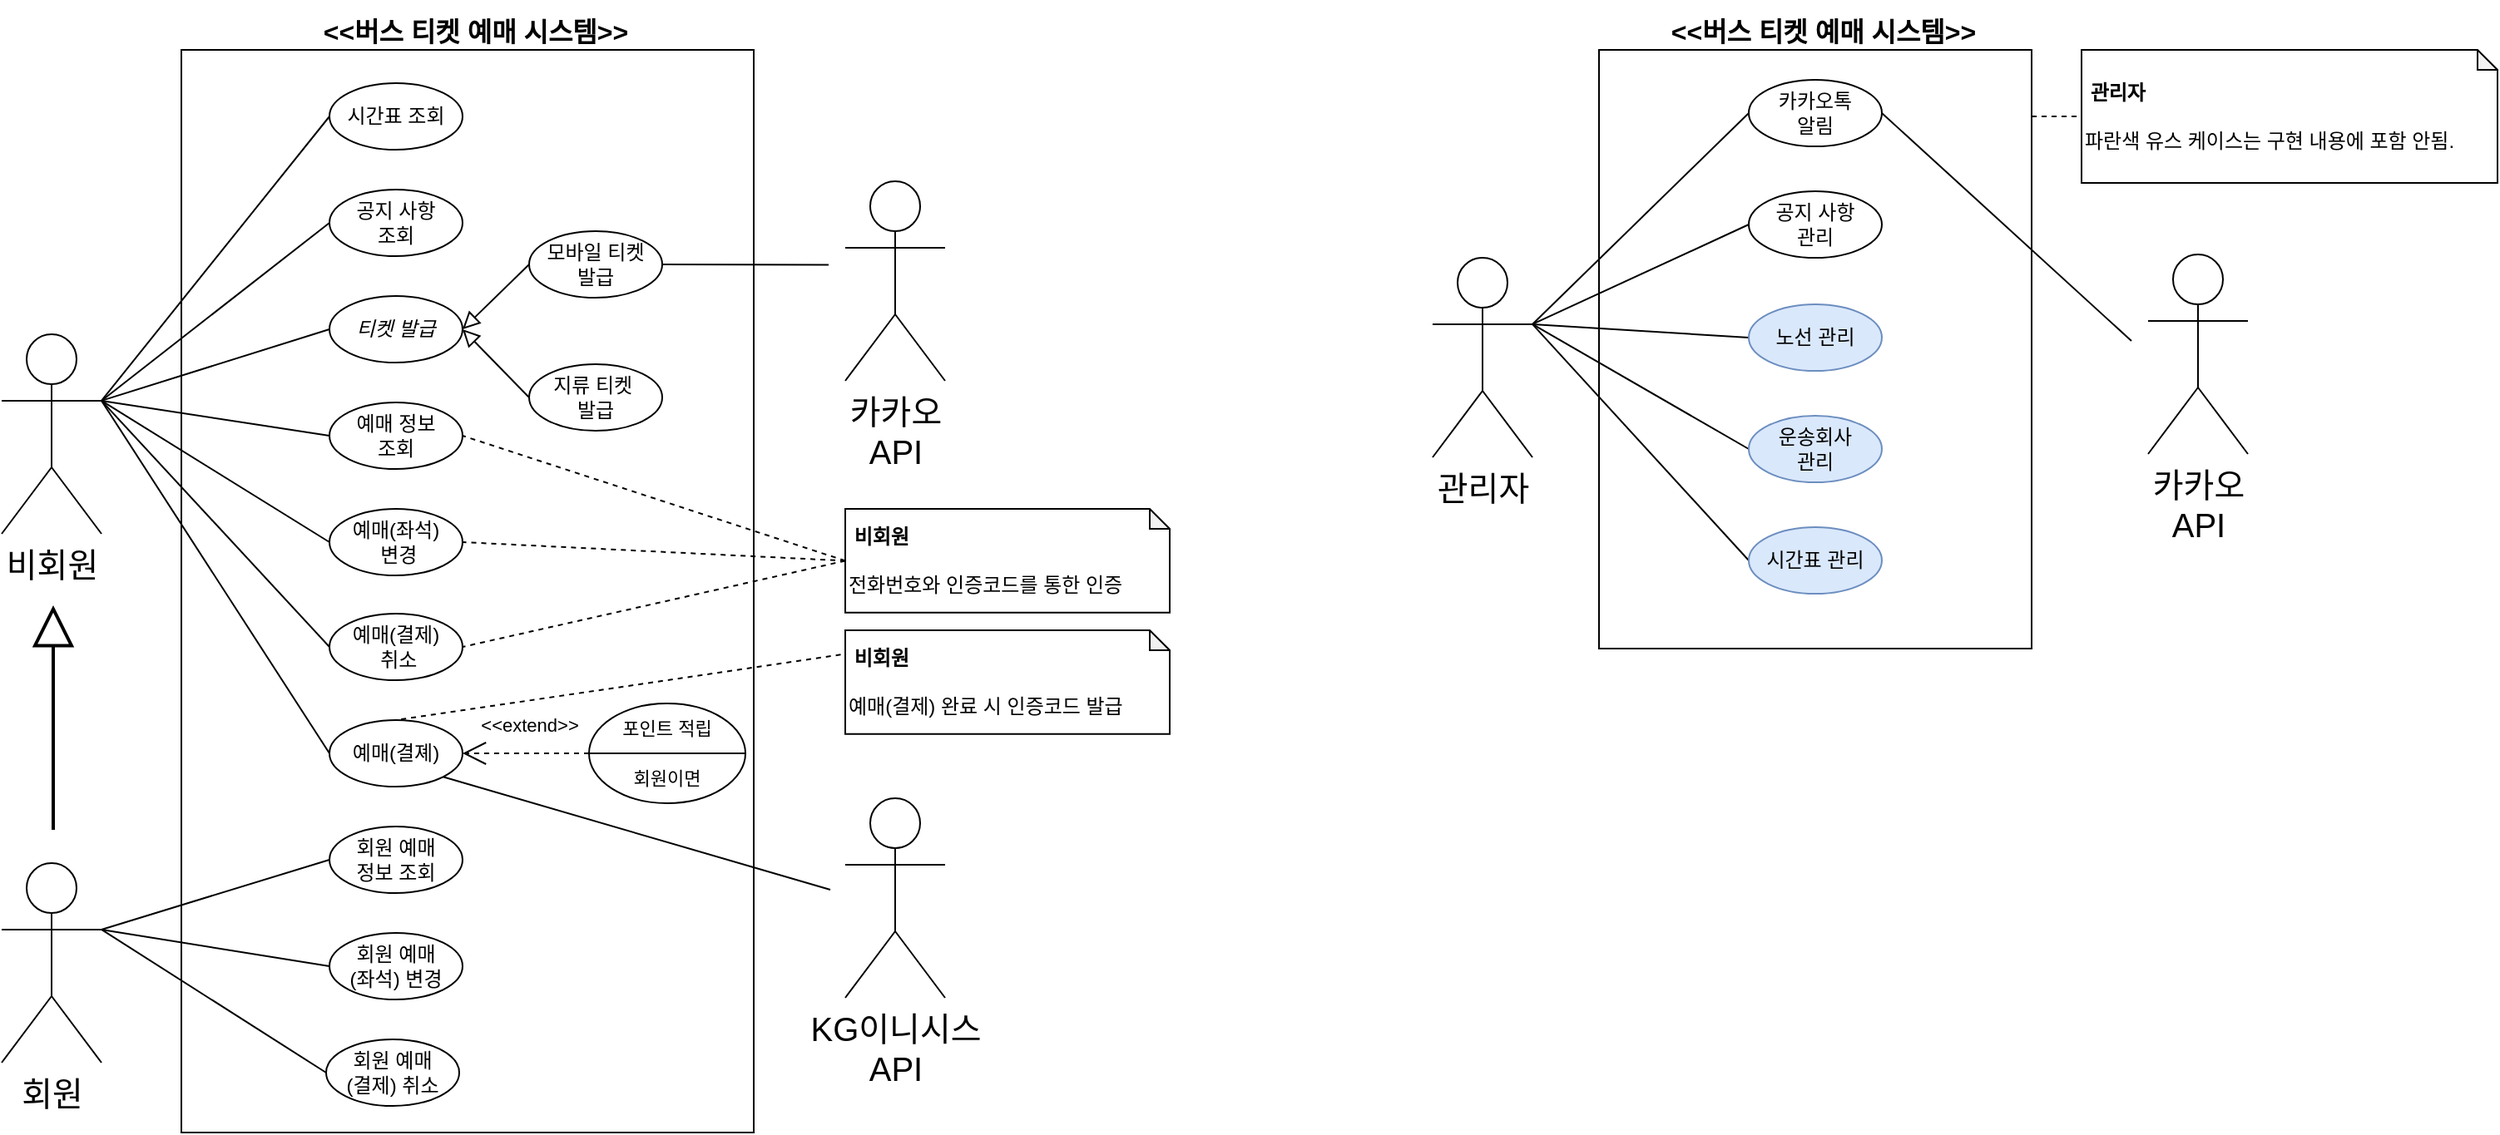 <mxfile version="22.1.11" type="github">
  <diagram name="페이지-1" id="AUHSDOZmDvJJ-M95pPlK">
    <mxGraphModel dx="1231" dy="733" grid="0" gridSize="10" guides="1" tooltips="1" connect="1" arrows="1" fold="1" page="0" pageScale="1" pageWidth="850" pageHeight="1100" math="0" shadow="0">
      <root>
        <mxCell id="0" />
        <mxCell id="1" parent="0" />
        <mxCell id="SqM2zr4Oi9O8r0nmkoWc-118" value="" style="rounded=0;whiteSpace=wrap;html=1;fontFamily=Helvetica;fontSize=11;fontColor=default;" vertex="1" parent="1">
          <mxGeometry x="1100" y="30" width="260" height="360" as="geometry" />
        </mxCell>
        <mxCell id="SqM2zr4Oi9O8r0nmkoWc-95" value="" style="rounded=0;whiteSpace=wrap;html=1;fontFamily=Helvetica;fontSize=11;fontColor=default;" vertex="1" parent="1">
          <mxGeometry x="248" y="30" width="344" height="651" as="geometry" />
        </mxCell>
        <mxCell id="SqM2zr4Oi9O8r0nmkoWc-30" style="rounded=0;orthogonalLoop=1;jettySize=auto;html=1;exitX=1;exitY=0.333;exitDx=0;exitDy=0;exitPerimeter=0;entryX=0;entryY=0.5;entryDx=0;entryDy=0;endArrow=none;endFill=0;" edge="1" parent="1" source="_ve195dAB9mzk3Xjmjc2-1" target="SqM2zr4Oi9O8r0nmkoWc-19">
          <mxGeometry relative="1" as="geometry" />
        </mxCell>
        <mxCell id="SqM2zr4Oi9O8r0nmkoWc-38" style="rounded=0;orthogonalLoop=1;jettySize=auto;html=1;exitX=1;exitY=0.333;exitDx=0;exitDy=0;exitPerimeter=0;entryX=0;entryY=0.5;entryDx=0;entryDy=0;endArrow=none;endFill=0;" edge="1" parent="1" source="_ve195dAB9mzk3Xjmjc2-1" target="SqM2zr4Oi9O8r0nmkoWc-4">
          <mxGeometry relative="1" as="geometry" />
        </mxCell>
        <mxCell id="SqM2zr4Oi9O8r0nmkoWc-39" style="edgeStyle=none;shape=connector;rounded=0;orthogonalLoop=1;jettySize=auto;html=1;exitX=1;exitY=0.333;exitDx=0;exitDy=0;exitPerimeter=0;entryX=0;entryY=0.5;entryDx=0;entryDy=0;labelBackgroundColor=default;strokeColor=default;align=center;verticalAlign=middle;fontFamily=Helvetica;fontSize=11;fontColor=default;endArrow=none;endFill=0;" edge="1" parent="1" source="_ve195dAB9mzk3Xjmjc2-1" target="SqM2zr4Oi9O8r0nmkoWc-9">
          <mxGeometry relative="1" as="geometry" />
        </mxCell>
        <mxCell id="SqM2zr4Oi9O8r0nmkoWc-40" style="edgeStyle=none;shape=connector;rounded=0;orthogonalLoop=1;jettySize=auto;html=1;exitX=1;exitY=0.333;exitDx=0;exitDy=0;exitPerimeter=0;entryX=0;entryY=0.5;entryDx=0;entryDy=0;labelBackgroundColor=default;strokeColor=default;align=center;verticalAlign=middle;fontFamily=Helvetica;fontSize=11;fontColor=default;endArrow=none;endFill=0;" edge="1" parent="1" source="_ve195dAB9mzk3Xjmjc2-1" target="SqM2zr4Oi9O8r0nmkoWc-24">
          <mxGeometry relative="1" as="geometry" />
        </mxCell>
        <mxCell id="SqM2zr4Oi9O8r0nmkoWc-41" style="edgeStyle=none;shape=connector;rounded=0;orthogonalLoop=1;jettySize=auto;html=1;exitX=1;exitY=0.333;exitDx=0;exitDy=0;exitPerimeter=0;entryX=0;entryY=0.5;entryDx=0;entryDy=0;labelBackgroundColor=default;strokeColor=default;align=center;verticalAlign=middle;fontFamily=Helvetica;fontSize=11;fontColor=default;endArrow=none;endFill=0;" edge="1" parent="1" source="_ve195dAB9mzk3Xjmjc2-1" target="SqM2zr4Oi9O8r0nmkoWc-12">
          <mxGeometry relative="1" as="geometry" />
        </mxCell>
        <mxCell id="SqM2zr4Oi9O8r0nmkoWc-55" style="edgeStyle=none;shape=connector;rounded=0;orthogonalLoop=1;jettySize=auto;html=1;exitX=1;exitY=0.333;exitDx=0;exitDy=0;exitPerimeter=0;entryX=0;entryY=0.5;entryDx=0;entryDy=0;labelBackgroundColor=default;strokeColor=default;align=center;verticalAlign=middle;fontFamily=Helvetica;fontSize=11;fontColor=default;endArrow=none;endFill=0;" edge="1" parent="1" source="_ve195dAB9mzk3Xjmjc2-1" target="SqM2zr4Oi9O8r0nmkoWc-53">
          <mxGeometry relative="1" as="geometry" />
        </mxCell>
        <mxCell id="SqM2zr4Oi9O8r0nmkoWc-88" style="edgeStyle=none;shape=connector;rounded=0;orthogonalLoop=1;jettySize=auto;html=1;exitX=1;exitY=0.333;exitDx=0;exitDy=0;exitPerimeter=0;entryX=0;entryY=0.5;entryDx=0;entryDy=0;labelBackgroundColor=default;strokeColor=default;align=center;verticalAlign=middle;fontFamily=Helvetica;fontSize=11;fontColor=default;endArrow=none;endFill=0;" edge="1" parent="1" source="_ve195dAB9mzk3Xjmjc2-1" target="SqM2zr4Oi9O8r0nmkoWc-87">
          <mxGeometry relative="1" as="geometry" />
        </mxCell>
        <mxCell id="_ve195dAB9mzk3Xjmjc2-1" value="&lt;font style=&quot;font-size: 20px;&quot;&gt;비회원&lt;/font&gt;" style="shape=umlActor;verticalLabelPosition=bottom;verticalAlign=top;html=1;outlineConnect=0;" parent="1" vertex="1">
          <mxGeometry x="140" y="201" width="60" height="120" as="geometry" />
        </mxCell>
        <mxCell id="SqM2zr4Oi9O8r0nmkoWc-152" style="edgeStyle=none;shape=connector;rounded=0;orthogonalLoop=1;jettySize=auto;html=1;exitX=1;exitY=1;exitDx=0;exitDy=0;labelBackgroundColor=default;strokeColor=default;align=center;verticalAlign=middle;fontFamily=Helvetica;fontSize=11;fontColor=default;endArrow=none;endFill=0;" edge="1" parent="1" source="SqM2zr4Oi9O8r0nmkoWc-4">
          <mxGeometry relative="1" as="geometry">
            <mxPoint x="638" y="535" as="targetPoint" />
          </mxGeometry>
        </mxCell>
        <mxCell id="SqM2zr4Oi9O8r0nmkoWc-4" value="예매(결졔)" style="ellipse;whiteSpace=wrap;html=1;" vertex="1" parent="1">
          <mxGeometry x="337" y="433" width="80" height="40" as="geometry" />
        </mxCell>
        <mxCell id="SqM2zr4Oi9O8r0nmkoWc-142" style="edgeStyle=none;shape=connector;rounded=0;orthogonalLoop=1;jettySize=auto;html=1;exitX=1;exitY=0.333;exitDx=0;exitDy=0;exitPerimeter=0;entryX=0;entryY=0.5;entryDx=0;entryDy=0;labelBackgroundColor=default;strokeColor=default;align=center;verticalAlign=middle;fontFamily=Helvetica;fontSize=11;fontColor=default;endArrow=none;endFill=0;" edge="1" parent="1" source="SqM2zr4Oi9O8r0nmkoWc-6" target="SqM2zr4Oi9O8r0nmkoWc-129">
          <mxGeometry relative="1" as="geometry" />
        </mxCell>
        <mxCell id="SqM2zr4Oi9O8r0nmkoWc-143" style="edgeStyle=none;shape=connector;rounded=0;orthogonalLoop=1;jettySize=auto;html=1;exitX=1;exitY=0.333;exitDx=0;exitDy=0;exitPerimeter=0;entryX=0;entryY=0.5;entryDx=0;entryDy=0;labelBackgroundColor=default;strokeColor=default;align=center;verticalAlign=middle;fontFamily=Helvetica;fontSize=11;fontColor=default;endArrow=none;endFill=0;" edge="1" parent="1" source="SqM2zr4Oi9O8r0nmkoWc-6" target="SqM2zr4Oi9O8r0nmkoWc-127">
          <mxGeometry relative="1" as="geometry" />
        </mxCell>
        <mxCell id="SqM2zr4Oi9O8r0nmkoWc-144" style="edgeStyle=none;shape=connector;rounded=0;orthogonalLoop=1;jettySize=auto;html=1;exitX=1;exitY=0.333;exitDx=0;exitDy=0;exitPerimeter=0;entryX=0;entryY=0.5;entryDx=0;entryDy=0;labelBackgroundColor=default;strokeColor=default;align=center;verticalAlign=middle;fontFamily=Helvetica;fontSize=11;fontColor=default;endArrow=none;endFill=0;" edge="1" parent="1" source="SqM2zr4Oi9O8r0nmkoWc-6" target="SqM2zr4Oi9O8r0nmkoWc-125">
          <mxGeometry relative="1" as="geometry" />
        </mxCell>
        <mxCell id="SqM2zr4Oi9O8r0nmkoWc-6" value="&lt;font style=&quot;font-size: 20px;&quot;&gt;회원&lt;/font&gt;" style="shape=umlActor;verticalLabelPosition=bottom;verticalAlign=top;html=1;outlineConnect=0;" vertex="1" parent="1">
          <mxGeometry x="140" y="519" width="60" height="120" as="geometry" />
        </mxCell>
        <mxCell id="SqM2zr4Oi9O8r0nmkoWc-63" style="edgeStyle=none;shape=connector;rounded=0;orthogonalLoop=1;jettySize=auto;html=1;exitX=1;exitY=0.333;exitDx=0;exitDy=0;exitPerimeter=0;entryX=0;entryY=0.5;entryDx=0;entryDy=0;labelBackgroundColor=default;strokeColor=default;align=center;verticalAlign=middle;fontFamily=Helvetica;fontSize=11;fontColor=default;endArrow=none;endFill=0;" edge="1" parent="1" source="SqM2zr4Oi9O8r0nmkoWc-7" target="SqM2zr4Oi9O8r0nmkoWc-16">
          <mxGeometry relative="1" as="geometry" />
        </mxCell>
        <mxCell id="SqM2zr4Oi9O8r0nmkoWc-64" style="edgeStyle=none;shape=connector;rounded=0;orthogonalLoop=1;jettySize=auto;html=1;exitX=1;exitY=0.333;exitDx=0;exitDy=0;exitPerimeter=0;entryX=0;entryY=0.5;entryDx=0;entryDy=0;labelBackgroundColor=default;strokeColor=#000000;align=center;verticalAlign=middle;fontFamily=Helvetica;fontSize=11;fontColor=default;endArrow=none;endFill=0;fillColor=#d80073;" edge="1" parent="1" source="SqM2zr4Oi9O8r0nmkoWc-7" target="SqM2zr4Oi9O8r0nmkoWc-59">
          <mxGeometry relative="1" as="geometry" />
        </mxCell>
        <mxCell id="SqM2zr4Oi9O8r0nmkoWc-68" style="edgeStyle=none;shape=connector;rounded=0;orthogonalLoop=1;jettySize=auto;html=1;exitX=1;exitY=0.333;exitDx=0;exitDy=0;exitPerimeter=0;entryX=0;entryY=0.5;entryDx=0;entryDy=0;labelBackgroundColor=default;strokeColor=default;align=center;verticalAlign=middle;fontFamily=Helvetica;fontSize=11;fontColor=default;endArrow=none;endFill=0;" edge="1" parent="1" source="SqM2zr4Oi9O8r0nmkoWc-7" target="SqM2zr4Oi9O8r0nmkoWc-67">
          <mxGeometry relative="1" as="geometry" />
        </mxCell>
        <mxCell id="SqM2zr4Oi9O8r0nmkoWc-72" style="edgeStyle=none;shape=connector;rounded=0;orthogonalLoop=1;jettySize=auto;html=1;exitX=1;exitY=0.333;exitDx=0;exitDy=0;exitPerimeter=0;entryX=0;entryY=0.5;entryDx=0;entryDy=0;labelBackgroundColor=default;strokeColor=default;align=center;verticalAlign=middle;fontFamily=Helvetica;fontSize=11;fontColor=default;endArrow=none;endFill=0;" edge="1" parent="1" source="SqM2zr4Oi9O8r0nmkoWc-7" target="SqM2zr4Oi9O8r0nmkoWc-71">
          <mxGeometry relative="1" as="geometry" />
        </mxCell>
        <mxCell id="SqM2zr4Oi9O8r0nmkoWc-75" style="edgeStyle=none;shape=connector;rounded=0;orthogonalLoop=1;jettySize=auto;html=1;exitX=1;exitY=0.333;exitDx=0;exitDy=0;exitPerimeter=0;entryX=0;entryY=0.5;entryDx=0;entryDy=0;labelBackgroundColor=default;strokeColor=default;align=center;verticalAlign=middle;fontFamily=Helvetica;fontSize=11;fontColor=default;endArrow=none;endFill=0;" edge="1" parent="1" source="SqM2zr4Oi9O8r0nmkoWc-7" target="SqM2zr4Oi9O8r0nmkoWc-74">
          <mxGeometry relative="1" as="geometry" />
        </mxCell>
        <mxCell id="SqM2zr4Oi9O8r0nmkoWc-7" value="&lt;font style=&quot;font-size: 20px;&quot;&gt;관리자&lt;/font&gt;" style="shape=umlActor;verticalLabelPosition=bottom;verticalAlign=top;html=1;outlineConnect=0;" vertex="1" parent="1">
          <mxGeometry x="1000" y="155" width="60" height="120" as="geometry" />
        </mxCell>
        <mxCell id="SqM2zr4Oi9O8r0nmkoWc-9" value="예매 정보&lt;br&gt;조회" style="ellipse;whiteSpace=wrap;html=1;" vertex="1" parent="1">
          <mxGeometry x="337" y="242" width="80" height="40" as="geometry" />
        </mxCell>
        <mxCell id="SqM2zr4Oi9O8r0nmkoWc-12" value="예매(결제)&lt;br&gt;&amp;nbsp;취소" style="ellipse;whiteSpace=wrap;html=1;" vertex="1" parent="1">
          <mxGeometry x="337" y="369" width="80" height="40" as="geometry" />
        </mxCell>
        <mxCell id="SqM2zr4Oi9O8r0nmkoWc-16" value="시간표&amp;nbsp;관리" style="ellipse;whiteSpace=wrap;html=1;fillColor=#dae8fc;strokeColor=#6c8ebf;" vertex="1" parent="1">
          <mxGeometry x="1190" y="317" width="80" height="40" as="geometry" />
        </mxCell>
        <mxCell id="SqM2zr4Oi9O8r0nmkoWc-19" value="시간표 조회" style="ellipse;whiteSpace=wrap;html=1;" vertex="1" parent="1">
          <mxGeometry x="337" y="50" width="80" height="40" as="geometry" />
        </mxCell>
        <mxCell id="SqM2zr4Oi9O8r0nmkoWc-24" value="예매(좌석)&lt;br&gt;&amp;nbsp;변경" style="ellipse;whiteSpace=wrap;html=1;" vertex="1" parent="1">
          <mxGeometry x="337" y="306" width="80" height="40" as="geometry" />
        </mxCell>
        <mxCell id="SqM2zr4Oi9O8r0nmkoWc-53" value="공지 사항&lt;br&gt;조회" style="ellipse;whiteSpace=wrap;html=1;" vertex="1" parent="1">
          <mxGeometry x="337" y="114" width="80" height="40" as="geometry" />
        </mxCell>
        <mxCell id="SqM2zr4Oi9O8r0nmkoWc-59" value="노선 관리" style="ellipse;whiteSpace=wrap;html=1;fillColor=#dae8fc;strokeColor=#6c8ebf;" vertex="1" parent="1">
          <mxGeometry x="1190" y="183" width="80" height="40" as="geometry" />
        </mxCell>
        <mxCell id="SqM2zr4Oi9O8r0nmkoWc-67" value="카카오톡&lt;br&gt;알림" style="ellipse;whiteSpace=wrap;html=1;" vertex="1" parent="1">
          <mxGeometry x="1190" y="48" width="80" height="40" as="geometry" />
        </mxCell>
        <mxCell id="SqM2zr4Oi9O8r0nmkoWc-71" value="운송회사 &lt;br&gt;관리" style="ellipse;whiteSpace=wrap;html=1;fillColor=#dae8fc;strokeColor=#6c8ebf;" vertex="1" parent="1">
          <mxGeometry x="1190" y="250" width="80" height="40" as="geometry" />
        </mxCell>
        <mxCell id="SqM2zr4Oi9O8r0nmkoWc-74" value="공지 사항&lt;br&gt;관리" style="ellipse;whiteSpace=wrap;html=1;" vertex="1" parent="1">
          <mxGeometry x="1190" y="115" width="80" height="40" as="geometry" />
        </mxCell>
        <mxCell id="SqM2zr4Oi9O8r0nmkoWc-78" value="&lt;p style=&quot;line-height: 150%;&quot;&gt;&lt;/p&gt;&lt;div style=&quot;line-height: 140%;&quot;&gt;&lt;/div&gt;&lt;b&gt;&amp;nbsp;관리자&lt;/b&gt;&lt;br&gt;&lt;br&gt;파란색 유스 케이스는 구현 내용에 포함 안됨.&lt;p&gt;&lt;/p&gt;" style="shape=note;whiteSpace=wrap;html=1;backgroundOutline=1;darkOpacity=0.05;size=12;align=left;" vertex="1" parent="1">
          <mxGeometry x="1390" y="30" width="250" height="80" as="geometry" />
        </mxCell>
        <mxCell id="SqM2zr4Oi9O8r0nmkoWc-85" value="" style="endArrow=block;html=1;rounded=0;labelBackgroundColor=default;strokeColor=default;align=center;verticalAlign=middle;fontFamily=Helvetica;fontSize=11;fontColor=default;shape=connector;endFill=0;targetPerimeterSpacing=0;endSize=20;strokeWidth=2;" edge="1" parent="1">
          <mxGeometry width="50" height="50" relative="1" as="geometry">
            <mxPoint x="171" y="499" as="sourcePoint" />
            <mxPoint x="171" y="364" as="targetPoint" />
          </mxGeometry>
        </mxCell>
        <mxCell id="SqM2zr4Oi9O8r0nmkoWc-87" value="&lt;i&gt;티켓 발급&lt;/i&gt;" style="ellipse;whiteSpace=wrap;html=1;" vertex="1" parent="1">
          <mxGeometry x="337" y="178" width="80" height="40" as="geometry" />
        </mxCell>
        <mxCell id="SqM2zr4Oi9O8r0nmkoWc-136" style="edgeStyle=none;shape=connector;rounded=0;orthogonalLoop=1;jettySize=auto;html=1;exitX=1;exitY=0.5;exitDx=0;exitDy=0;labelBackgroundColor=default;strokeColor=default;align=center;verticalAlign=middle;fontFamily=Helvetica;fontSize=11;fontColor=default;endArrow=none;endFill=0;" edge="1" parent="1" source="SqM2zr4Oi9O8r0nmkoWc-89">
          <mxGeometry relative="1" as="geometry">
            <mxPoint x="637" y="159.25" as="targetPoint" />
          </mxGeometry>
        </mxCell>
        <mxCell id="SqM2zr4Oi9O8r0nmkoWc-89" value="모바일 티켓&lt;br&gt;발급" style="ellipse;whiteSpace=wrap;html=1;" vertex="1" parent="1">
          <mxGeometry x="457" y="139" width="80" height="40" as="geometry" />
        </mxCell>
        <mxCell id="SqM2zr4Oi9O8r0nmkoWc-167" style="edgeStyle=none;shape=connector;rounded=0;orthogonalLoop=1;jettySize=auto;html=1;exitX=0;exitY=0.5;exitDx=0;exitDy=0;entryX=1;entryY=0.5;entryDx=0;entryDy=0;labelBackgroundColor=default;strokeColor=default;align=center;verticalAlign=middle;fontFamily=Helvetica;fontSize=11;fontColor=default;endArrow=block;endFill=0;startArrow=none;startFill=0;strokeWidth=1;endSize=8;" edge="1" parent="1" source="SqM2zr4Oi9O8r0nmkoWc-90" target="SqM2zr4Oi9O8r0nmkoWc-87">
          <mxGeometry relative="1" as="geometry" />
        </mxCell>
        <mxCell id="SqM2zr4Oi9O8r0nmkoWc-90" value="지류 티켓&amp;nbsp;&lt;br&gt;발급" style="ellipse;whiteSpace=wrap;html=1;" vertex="1" parent="1">
          <mxGeometry x="457" y="219" width="80" height="40" as="geometry" />
        </mxCell>
        <mxCell id="SqM2zr4Oi9O8r0nmkoWc-92" value="" style="endArrow=block;html=1;rounded=0;labelBackgroundColor=default;strokeColor=default;align=center;verticalAlign=middle;fontFamily=Helvetica;fontSize=11;fontColor=default;shape=connector;entryX=1;entryY=0.5;entryDx=0;entryDy=0;exitX=0;exitY=0.5;exitDx=0;exitDy=0;endFill=0;endSize=8;" edge="1" parent="1" source="SqM2zr4Oi9O8r0nmkoWc-89" target="SqM2zr4Oi9O8r0nmkoWc-87">
          <mxGeometry width="50" height="50" relative="1" as="geometry">
            <mxPoint x="527" y="94" as="sourcePoint" />
            <mxPoint x="577" y="44" as="targetPoint" />
          </mxGeometry>
        </mxCell>
        <mxCell id="SqM2zr4Oi9O8r0nmkoWc-97" value="" style="endArrow=none;dashed=1;html=1;rounded=0;labelBackgroundColor=default;strokeColor=default;align=center;verticalAlign=middle;fontFamily=Helvetica;fontSize=11;fontColor=default;shape=connector;entryX=0;entryY=0.5;entryDx=0;entryDy=0;entryPerimeter=0;" edge="1" parent="1" target="SqM2zr4Oi9O8r0nmkoWc-78">
          <mxGeometry width="50" height="50" relative="1" as="geometry">
            <mxPoint x="1360" y="70" as="sourcePoint" />
            <mxPoint x="285" y="10" as="targetPoint" />
          </mxGeometry>
        </mxCell>
        <mxCell id="SqM2zr4Oi9O8r0nmkoWc-117" value="&lt;font style=&quot;font-size: 16px;&quot;&gt;&lt;b&gt;&amp;lt;&amp;lt;버스 티켓 예매 시스템&amp;gt;&amp;gt;&lt;/b&gt;&lt;/font&gt;" style="text;html=1;strokeColor=none;fillColor=none;align=center;verticalAlign=middle;whiteSpace=wrap;rounded=0;fontSize=11;fontFamily=Helvetica;fontColor=default;" vertex="1" parent="1">
          <mxGeometry x="285" width="280" height="37.5" as="geometry" />
        </mxCell>
        <mxCell id="SqM2zr4Oi9O8r0nmkoWc-119" value="&lt;b style=&quot;border-color: var(--border-color); font-size: 16px;&quot;&gt;&amp;lt;&amp;lt;버스 티켓 예매 시스템&amp;gt;&amp;gt;&lt;/b&gt;" style="text;html=1;strokeColor=none;fillColor=none;align=center;verticalAlign=middle;whiteSpace=wrap;rounded=0;fontSize=11;fontFamily=Helvetica;fontColor=default;" vertex="1" parent="1">
          <mxGeometry x="1095" width="280" height="37.5" as="geometry" />
        </mxCell>
        <mxCell id="SqM2zr4Oi9O8r0nmkoWc-125" value="회원 예매&lt;br&gt;(결제) 취소" style="ellipse;whiteSpace=wrap;html=1;" vertex="1" parent="1">
          <mxGeometry x="335" y="625" width="80" height="40" as="geometry" />
        </mxCell>
        <mxCell id="SqM2zr4Oi9O8r0nmkoWc-127" value="회원 예매&lt;br&gt;(좌석) 변경" style="ellipse;whiteSpace=wrap;html=1;" vertex="1" parent="1">
          <mxGeometry x="337" y="561" width="80" height="40" as="geometry" />
        </mxCell>
        <mxCell id="SqM2zr4Oi9O8r0nmkoWc-129" value="회원 예매 &lt;br&gt;정보 조회" style="ellipse;whiteSpace=wrap;html=1;" vertex="1" parent="1">
          <mxGeometry x="337" y="497" width="80" height="40" as="geometry" />
        </mxCell>
        <mxCell id="SqM2zr4Oi9O8r0nmkoWc-133" value="&lt;span style=&quot;font-size: 20px;&quot;&gt;카카오&lt;br&gt;API&lt;br&gt;&lt;/span&gt;" style="shape=umlActor;verticalLabelPosition=bottom;verticalAlign=top;html=1;outlineConnect=0;" vertex="1" parent="1">
          <mxGeometry x="1430" y="153" width="60" height="120" as="geometry" />
        </mxCell>
        <mxCell id="SqM2zr4Oi9O8r0nmkoWc-134" style="edgeStyle=none;shape=connector;rounded=0;orthogonalLoop=1;jettySize=auto;html=1;exitX=1;exitY=0.5;exitDx=0;exitDy=0;labelBackgroundColor=default;strokeColor=default;align=center;verticalAlign=middle;fontFamily=Helvetica;fontSize=11;fontColor=default;endArrow=none;endFill=0;" edge="1" parent="1" source="SqM2zr4Oi9O8r0nmkoWc-67">
          <mxGeometry relative="1" as="geometry">
            <mxPoint x="1420" y="205" as="targetPoint" />
          </mxGeometry>
        </mxCell>
        <mxCell id="SqM2zr4Oi9O8r0nmkoWc-135" value="&lt;span style=&quot;font-size: 20px;&quot;&gt;카카오&lt;br&gt;API&lt;br&gt;&lt;/span&gt;" style="shape=umlActor;verticalLabelPosition=bottom;verticalAlign=top;html=1;outlineConnect=0;" vertex="1" parent="1">
          <mxGeometry x="647" y="109" width="60" height="120" as="geometry" />
        </mxCell>
        <mxCell id="SqM2zr4Oi9O8r0nmkoWc-149" value="&lt;span style=&quot;font-size: 20px;&quot;&gt;KG이니시스&lt;br&gt;API&lt;br&gt;&lt;/span&gt;" style="shape=umlActor;verticalLabelPosition=bottom;verticalAlign=top;html=1;outlineConnect=0;" vertex="1" parent="1">
          <mxGeometry x="647" y="480" width="60" height="120" as="geometry" />
        </mxCell>
        <mxCell id="SqM2zr4Oi9O8r0nmkoWc-162" value="" style="group" vertex="1" connectable="0" parent="1">
          <mxGeometry x="493" y="423" width="94" height="60" as="geometry" />
        </mxCell>
        <mxCell id="SqM2zr4Oi9O8r0nmkoWc-159" value="" style="shape=lineEllipse;perimeter=ellipsePerimeter;whiteSpace=wrap;html=1;backgroundOutline=1;fontFamily=Helvetica;fontSize=11;fontColor=default;" vertex="1" parent="SqM2zr4Oi9O8r0nmkoWc-162">
          <mxGeometry width="94" height="60" as="geometry" />
        </mxCell>
        <mxCell id="SqM2zr4Oi9O8r0nmkoWc-160" value="회원이면" style="text;html=1;strokeColor=none;fillColor=none;align=center;verticalAlign=middle;whiteSpace=wrap;rounded=0;fontSize=11;fontFamily=Helvetica;fontColor=default;" vertex="1" parent="SqM2zr4Oi9O8r0nmkoWc-162">
          <mxGeometry x="17" y="30" width="60" height="30" as="geometry" />
        </mxCell>
        <mxCell id="SqM2zr4Oi9O8r0nmkoWc-161" value="포인트 적립" style="text;html=1;strokeColor=none;fillColor=none;align=center;verticalAlign=middle;whiteSpace=wrap;rounded=0;fontSize=11;fontFamily=Helvetica;fontColor=default;" vertex="1" parent="SqM2zr4Oi9O8r0nmkoWc-162">
          <mxGeometry x="10" width="74" height="30" as="geometry" />
        </mxCell>
        <mxCell id="SqM2zr4Oi9O8r0nmkoWc-165" value="&amp;lt;&amp;lt;extend&amp;gt;&amp;gt;" style="endArrow=open;endSize=12;dashed=1;html=1;rounded=0;labelBackgroundColor=default;strokeColor=default;align=center;verticalAlign=middle;fontFamily=Helvetica;fontSize=11;fontColor=default;shape=connector;entryX=1;entryY=0.5;entryDx=0;entryDy=0;exitX=0;exitY=0.5;exitDx=0;exitDy=0;" edge="1" parent="1" source="SqM2zr4Oi9O8r0nmkoWc-159" target="SqM2zr4Oi9O8r0nmkoWc-4">
          <mxGeometry x="-0.037" y="-17" width="160" relative="1" as="geometry">
            <mxPoint x="491" y="352" as="sourcePoint" />
            <mxPoint x="651" y="352" as="targetPoint" />
            <mxPoint as="offset" />
          </mxGeometry>
        </mxCell>
        <mxCell id="SqM2zr4Oi9O8r0nmkoWc-166" value="&lt;p style=&quot;line-height: 150%;&quot;&gt;&lt;/p&gt;&lt;div style=&quot;line-height: 140%;&quot;&gt;&lt;/div&gt;&lt;b&gt;&amp;nbsp;비회원&lt;/b&gt;&lt;br&gt;&lt;br&gt;전화번호와 인증코드를 통한 인증&lt;p&gt;&lt;/p&gt;" style="shape=note;whiteSpace=wrap;html=1;backgroundOutline=1;darkOpacity=0.05;size=12;align=left;" vertex="1" parent="1">
          <mxGeometry x="647" y="306" width="195" height="62.4" as="geometry" />
        </mxCell>
        <mxCell id="SqM2zr4Oi9O8r0nmkoWc-168" value="" style="endArrow=none;dashed=1;html=1;rounded=0;labelBackgroundColor=default;strokeColor=default;align=center;verticalAlign=middle;fontFamily=Helvetica;fontSize=11;fontColor=default;shape=connector;entryX=1;entryY=0.5;entryDx=0;entryDy=0;exitX=0;exitY=0.5;exitDx=0;exitDy=0;exitPerimeter=0;" edge="1" parent="1" source="SqM2zr4Oi9O8r0nmkoWc-166" target="SqM2zr4Oi9O8r0nmkoWc-9">
          <mxGeometry width="50" height="50" relative="1" as="geometry">
            <mxPoint x="1370" y="80" as="sourcePoint" />
            <mxPoint x="1400" y="80" as="targetPoint" />
          </mxGeometry>
        </mxCell>
        <mxCell id="SqM2zr4Oi9O8r0nmkoWc-169" value="" style="endArrow=none;dashed=1;html=1;rounded=0;labelBackgroundColor=default;strokeColor=default;align=center;verticalAlign=middle;fontFamily=Helvetica;fontSize=11;fontColor=default;shape=connector;entryX=1;entryY=0.5;entryDx=0;entryDy=0;exitX=0;exitY=0.5;exitDx=0;exitDy=0;exitPerimeter=0;" edge="1" parent="1" source="SqM2zr4Oi9O8r0nmkoWc-166" target="SqM2zr4Oi9O8r0nmkoWc-12">
          <mxGeometry width="50" height="50" relative="1" as="geometry">
            <mxPoint x="638" y="373" as="sourcePoint" />
            <mxPoint x="427" y="272" as="targetPoint" />
          </mxGeometry>
        </mxCell>
        <mxCell id="SqM2zr4Oi9O8r0nmkoWc-170" value="" style="endArrow=none;dashed=1;html=1;rounded=0;labelBackgroundColor=default;strokeColor=default;align=center;verticalAlign=middle;fontFamily=Helvetica;fontSize=11;fontColor=default;shape=connector;entryX=1;entryY=0.5;entryDx=0;entryDy=0;exitX=0;exitY=0.5;exitDx=0;exitDy=0;exitPerimeter=0;" edge="1" parent="1" source="SqM2zr4Oi9O8r0nmkoWc-166" target="SqM2zr4Oi9O8r0nmkoWc-24">
          <mxGeometry width="50" height="50" relative="1" as="geometry">
            <mxPoint x="667" y="357" as="sourcePoint" />
            <mxPoint x="437" y="282" as="targetPoint" />
          </mxGeometry>
        </mxCell>
        <mxCell id="SqM2zr4Oi9O8r0nmkoWc-171" value="&lt;p style=&quot;line-height: 150%;&quot;&gt;&lt;/p&gt;&lt;div style=&quot;line-height: 140%;&quot;&gt;&lt;/div&gt;&lt;b&gt;&amp;nbsp;비회원&lt;/b&gt;&lt;br&gt;&lt;br&gt;예매(결제) 완료 시 인증코드 발급&lt;br&gt;&lt;p&gt;&lt;/p&gt;" style="shape=note;whiteSpace=wrap;html=1;backgroundOutline=1;darkOpacity=0.05;size=12;align=left;" vertex="1" parent="1">
          <mxGeometry x="647" y="379" width="195" height="62.4" as="geometry" />
        </mxCell>
        <mxCell id="SqM2zr4Oi9O8r0nmkoWc-172" value="" style="endArrow=none;dashed=1;html=1;rounded=0;labelBackgroundColor=default;strokeColor=default;align=center;verticalAlign=middle;fontFamily=Helvetica;fontSize=11;fontColor=default;shape=connector;entryX=0.5;entryY=0;entryDx=0;entryDy=0;exitX=-0.014;exitY=0.235;exitDx=0;exitDy=0;exitPerimeter=0;" edge="1" parent="1" source="SqM2zr4Oi9O8r0nmkoWc-171" target="SqM2zr4Oi9O8r0nmkoWc-4">
          <mxGeometry width="50" height="50" relative="1" as="geometry">
            <mxPoint x="657" y="347" as="sourcePoint" />
            <mxPoint x="427" y="399" as="targetPoint" />
          </mxGeometry>
        </mxCell>
      </root>
    </mxGraphModel>
  </diagram>
</mxfile>
